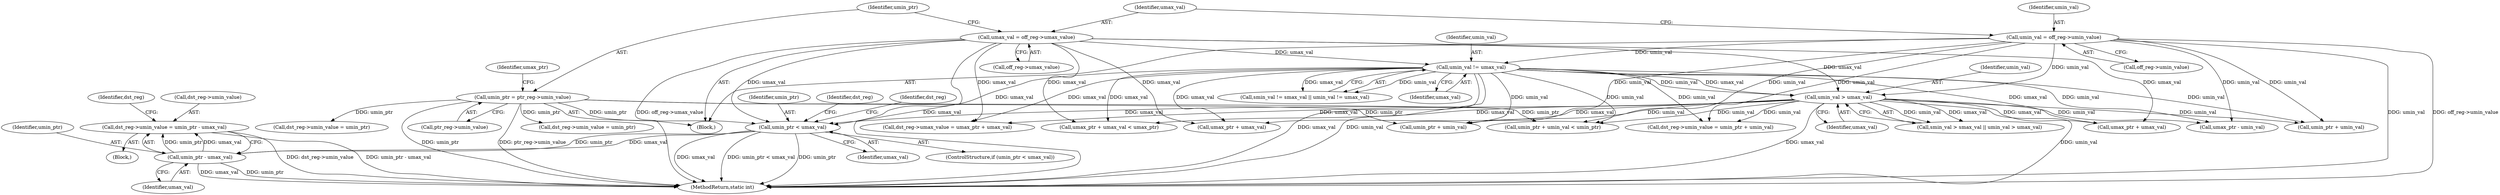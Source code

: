 digraph "0_linux_979d63d50c0c0f7bc537bf821e056cc9fe5abd38@integer" {
"1000741" [label="(Call,dst_reg->umin_value = umin_ptr - umax_val)"];
"1000745" [label="(Call,umin_ptr - umax_val)"];
"1000725" [label="(Call,umin_ptr < umax_val)"];
"1000192" [label="(Call,umin_ptr = ptr_reg->umin_value)"];
"1000186" [label="(Call,umax_val = off_reg->umax_value)"];
"1000237" [label="(Call,umin_val != umax_val)"];
"1000180" [label="(Call,umin_val = off_reg->umin_value)"];
"1000244" [label="(Call,umin_val > umax_val)"];
"1000648" [label="(Call,dst_reg->umin_value = umin_ptr)"];
"1000182" [label="(Call,off_reg->umin_value)"];
"1000497" [label="(Call,umax_ptr + umax_val)"];
"1000188" [label="(Call,off_reg->umax_value)"];
"1000750" [label="(Identifier,dst_reg)"];
"1000491" [label="(Call,umin_ptr + umin_val < umin_ptr)"];
"1000246" [label="(Identifier,umax_val)"];
"1000741" [label="(Call,dst_reg->umin_value = umin_ptr - umax_val)"];
"1000186" [label="(Call,umax_val = off_reg->umax_value)"];
"1000194" [label="(Call,ptr_reg->umin_value)"];
"1000496" [label="(Call,umax_ptr + umax_val < umax_ptr)"];
"1000180" [label="(Call,umin_val = off_reg->umin_value)"];
"1000727" [label="(Identifier,umax_val)"];
"1000752" [label="(Call,umax_ptr - umin_val)"];
"1000518" [label="(Call,umin_ptr + umin_val)"];
"1000742" [label="(Call,dst_reg->umin_value)"];
"1000740" [label="(Block,)"];
"1000743" [label="(Identifier,dst_reg)"];
"1000747" [label="(Identifier,umax_val)"];
"1000492" [label="(Call,umin_ptr + umin_val)"];
"1000726" [label="(Identifier,umin_ptr)"];
"1000124" [label="(Block,)"];
"1000237" [label="(Call,umin_val != umax_val)"];
"1000245" [label="(Identifier,umin_val)"];
"1000724" [label="(ControlStructure,if (umin_ptr < umax_val))"];
"1000907" [label="(MethodReturn,static int)"];
"1000240" [label="(Call,smin_val > smax_val || umin_val > umax_val)"];
"1000187" [label="(Identifier,umax_val)"];
"1000725" [label="(Call,umin_ptr < umax_val)"];
"1000514" [label="(Call,dst_reg->umin_value = umin_ptr + umin_val)"];
"1000233" [label="(Call,smin_val != smax_val || umin_val != umax_val)"];
"1000244" [label="(Call,umin_val > umax_val)"];
"1000238" [label="(Identifier,umin_val)"];
"1000525" [label="(Call,umax_ptr + umax_val)"];
"1000746" [label="(Identifier,umin_ptr)"];
"1000192" [label="(Call,umin_ptr = ptr_reg->umin_value)"];
"1000420" [label="(Call,dst_reg->umin_value = umin_ptr)"];
"1000745" [label="(Call,umin_ptr - umax_val)"];
"1000731" [label="(Identifier,dst_reg)"];
"1000199" [label="(Identifier,umax_ptr)"];
"1000193" [label="(Identifier,umin_ptr)"];
"1000521" [label="(Call,dst_reg->umax_value = umax_ptr + umax_val)"];
"1000239" [label="(Identifier,umax_val)"];
"1000181" [label="(Identifier,umin_val)"];
"1000741" -> "1000740"  [label="AST: "];
"1000741" -> "1000745"  [label="CFG: "];
"1000742" -> "1000741"  [label="AST: "];
"1000745" -> "1000741"  [label="AST: "];
"1000750" -> "1000741"  [label="CFG: "];
"1000741" -> "1000907"  [label="DDG: dst_reg->umin_value"];
"1000741" -> "1000907"  [label="DDG: umin_ptr - umax_val"];
"1000745" -> "1000741"  [label="DDG: umin_ptr"];
"1000745" -> "1000741"  [label="DDG: umax_val"];
"1000745" -> "1000747"  [label="CFG: "];
"1000746" -> "1000745"  [label="AST: "];
"1000747" -> "1000745"  [label="AST: "];
"1000745" -> "1000907"  [label="DDG: umax_val"];
"1000745" -> "1000907"  [label="DDG: umin_ptr"];
"1000725" -> "1000745"  [label="DDG: umin_ptr"];
"1000725" -> "1000745"  [label="DDG: umax_val"];
"1000725" -> "1000724"  [label="AST: "];
"1000725" -> "1000727"  [label="CFG: "];
"1000726" -> "1000725"  [label="AST: "];
"1000727" -> "1000725"  [label="AST: "];
"1000731" -> "1000725"  [label="CFG: "];
"1000743" -> "1000725"  [label="CFG: "];
"1000725" -> "1000907"  [label="DDG: umax_val"];
"1000725" -> "1000907"  [label="DDG: umin_ptr < umax_val"];
"1000725" -> "1000907"  [label="DDG: umin_ptr"];
"1000192" -> "1000725"  [label="DDG: umin_ptr"];
"1000186" -> "1000725"  [label="DDG: umax_val"];
"1000237" -> "1000725"  [label="DDG: umax_val"];
"1000244" -> "1000725"  [label="DDG: umax_val"];
"1000192" -> "1000124"  [label="AST: "];
"1000192" -> "1000194"  [label="CFG: "];
"1000193" -> "1000192"  [label="AST: "];
"1000194" -> "1000192"  [label="AST: "];
"1000199" -> "1000192"  [label="CFG: "];
"1000192" -> "1000907"  [label="DDG: ptr_reg->umin_value"];
"1000192" -> "1000907"  [label="DDG: umin_ptr"];
"1000192" -> "1000420"  [label="DDG: umin_ptr"];
"1000192" -> "1000491"  [label="DDG: umin_ptr"];
"1000192" -> "1000492"  [label="DDG: umin_ptr"];
"1000192" -> "1000648"  [label="DDG: umin_ptr"];
"1000186" -> "1000124"  [label="AST: "];
"1000186" -> "1000188"  [label="CFG: "];
"1000187" -> "1000186"  [label="AST: "];
"1000188" -> "1000186"  [label="AST: "];
"1000193" -> "1000186"  [label="CFG: "];
"1000186" -> "1000907"  [label="DDG: off_reg->umax_value"];
"1000186" -> "1000907"  [label="DDG: umax_val"];
"1000186" -> "1000237"  [label="DDG: umax_val"];
"1000186" -> "1000244"  [label="DDG: umax_val"];
"1000186" -> "1000496"  [label="DDG: umax_val"];
"1000186" -> "1000497"  [label="DDG: umax_val"];
"1000186" -> "1000521"  [label="DDG: umax_val"];
"1000186" -> "1000525"  [label="DDG: umax_val"];
"1000237" -> "1000233"  [label="AST: "];
"1000237" -> "1000239"  [label="CFG: "];
"1000238" -> "1000237"  [label="AST: "];
"1000239" -> "1000237"  [label="AST: "];
"1000233" -> "1000237"  [label="CFG: "];
"1000237" -> "1000907"  [label="DDG: umax_val"];
"1000237" -> "1000907"  [label="DDG: umin_val"];
"1000237" -> "1000233"  [label="DDG: umin_val"];
"1000237" -> "1000233"  [label="DDG: umax_val"];
"1000180" -> "1000237"  [label="DDG: umin_val"];
"1000237" -> "1000244"  [label="DDG: umin_val"];
"1000237" -> "1000244"  [label="DDG: umax_val"];
"1000237" -> "1000491"  [label="DDG: umin_val"];
"1000237" -> "1000492"  [label="DDG: umin_val"];
"1000237" -> "1000496"  [label="DDG: umax_val"];
"1000237" -> "1000497"  [label="DDG: umax_val"];
"1000237" -> "1000514"  [label="DDG: umin_val"];
"1000237" -> "1000518"  [label="DDG: umin_val"];
"1000237" -> "1000521"  [label="DDG: umax_val"];
"1000237" -> "1000525"  [label="DDG: umax_val"];
"1000237" -> "1000752"  [label="DDG: umin_val"];
"1000180" -> "1000124"  [label="AST: "];
"1000180" -> "1000182"  [label="CFG: "];
"1000181" -> "1000180"  [label="AST: "];
"1000182" -> "1000180"  [label="AST: "];
"1000187" -> "1000180"  [label="CFG: "];
"1000180" -> "1000907"  [label="DDG: off_reg->umin_value"];
"1000180" -> "1000907"  [label="DDG: umin_val"];
"1000180" -> "1000244"  [label="DDG: umin_val"];
"1000180" -> "1000491"  [label="DDG: umin_val"];
"1000180" -> "1000492"  [label="DDG: umin_val"];
"1000180" -> "1000514"  [label="DDG: umin_val"];
"1000180" -> "1000518"  [label="DDG: umin_val"];
"1000180" -> "1000752"  [label="DDG: umin_val"];
"1000244" -> "1000240"  [label="AST: "];
"1000244" -> "1000246"  [label="CFG: "];
"1000245" -> "1000244"  [label="AST: "];
"1000246" -> "1000244"  [label="AST: "];
"1000240" -> "1000244"  [label="CFG: "];
"1000244" -> "1000907"  [label="DDG: umin_val"];
"1000244" -> "1000907"  [label="DDG: umax_val"];
"1000244" -> "1000240"  [label="DDG: umin_val"];
"1000244" -> "1000240"  [label="DDG: umax_val"];
"1000244" -> "1000491"  [label="DDG: umin_val"];
"1000244" -> "1000492"  [label="DDG: umin_val"];
"1000244" -> "1000496"  [label="DDG: umax_val"];
"1000244" -> "1000497"  [label="DDG: umax_val"];
"1000244" -> "1000514"  [label="DDG: umin_val"];
"1000244" -> "1000518"  [label="DDG: umin_val"];
"1000244" -> "1000521"  [label="DDG: umax_val"];
"1000244" -> "1000525"  [label="DDG: umax_val"];
"1000244" -> "1000752"  [label="DDG: umin_val"];
}
